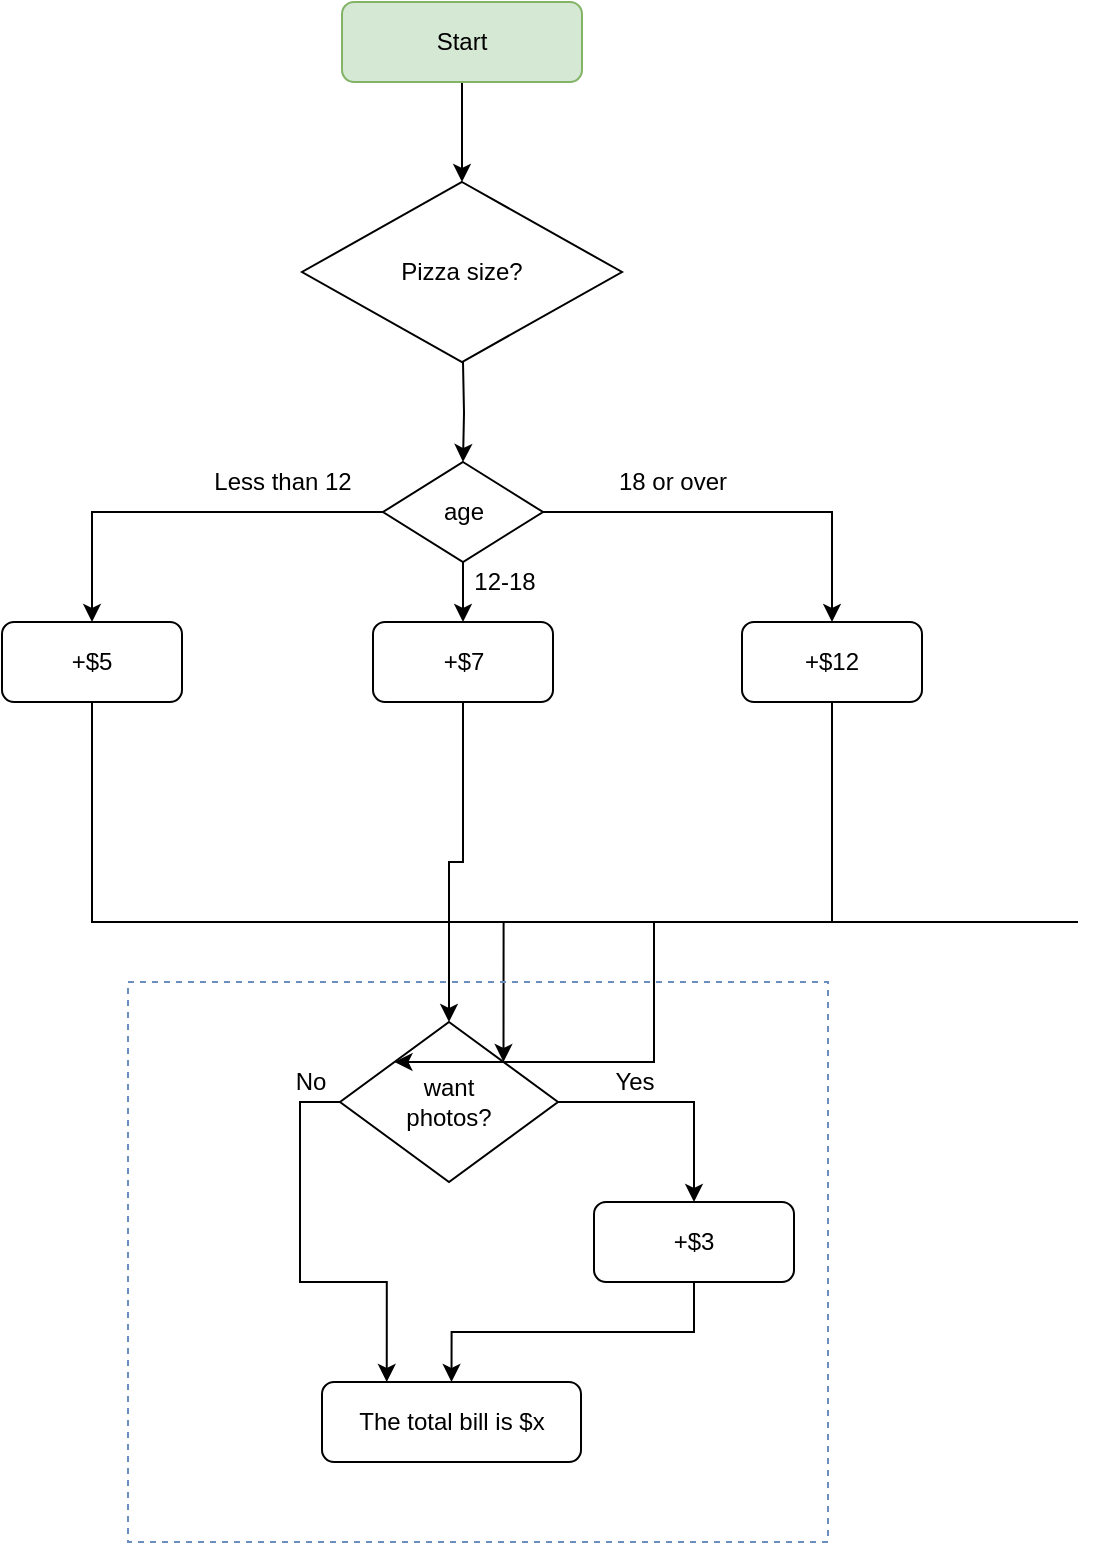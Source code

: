 <mxfile version="20.0.4" type="device"><diagram id="C5RBs43oDa-KdzZeNtuy" name="Page-1"><mxGraphModel dx="1929" dy="582" grid="1" gridSize="10" guides="1" tooltips="1" connect="1" arrows="1" fold="1" page="1" pageScale="1" pageWidth="827" pageHeight="1169" math="0" shadow="0"><root><mxCell id="WIyWlLk6GJQsqaUBKTNV-0"/><mxCell id="WIyWlLk6GJQsqaUBKTNV-1" parent="WIyWlLk6GJQsqaUBKTNV-0"/><mxCell id="LLA3mrj6mjoZUQzl1WcX-35" value="Pizza size?" style="rhombus;whiteSpace=wrap;html=1;" parent="WIyWlLk6GJQsqaUBKTNV-1" vertex="1"><mxGeometry x="127" y="120" width="160" height="90" as="geometry"/></mxCell><mxCell id="LLA3mrj6mjoZUQzl1WcX-36" style="edgeStyle=orthogonalEdgeStyle;rounded=0;orthogonalLoop=1;jettySize=auto;html=1;" parent="WIyWlLk6GJQsqaUBKTNV-1" source="LLA3mrj6mjoZUQzl1WcX-37" target="LLA3mrj6mjoZUQzl1WcX-35" edge="1"><mxGeometry relative="1" as="geometry"/></mxCell><mxCell id="LLA3mrj6mjoZUQzl1WcX-37" value="Start" style="rounded=1;whiteSpace=wrap;html=1;fillColor=#d5e8d4;strokeColor=#82b366;" parent="WIyWlLk6GJQsqaUBKTNV-1" vertex="1"><mxGeometry x="147" y="30" width="120" height="40" as="geometry"/></mxCell><mxCell id="LLA3mrj6mjoZUQzl1WcX-39" style="edgeStyle=orthogonalEdgeStyle;rounded=0;orthogonalLoop=1;jettySize=auto;html=1;" parent="WIyWlLk6GJQsqaUBKTNV-1" target="LLA3mrj6mjoZUQzl1WcX-46" edge="1"><mxGeometry relative="1" as="geometry"><mxPoint x="207.5" y="210" as="sourcePoint"/></mxGeometry></mxCell><mxCell id="LLA3mrj6mjoZUQzl1WcX-43" value="" style="edgeStyle=orthogonalEdgeStyle;rounded=0;orthogonalLoop=1;jettySize=auto;html=1;entryX=0.5;entryY=0;entryDx=0;entryDy=0;" parent="WIyWlLk6GJQsqaUBKTNV-1" source="LLA3mrj6mjoZUQzl1WcX-46" target="LLA3mrj6mjoZUQzl1WcX-48" edge="1"><mxGeometry relative="1" as="geometry"><mxPoint x="87.5" y="285" as="targetPoint"/></mxGeometry></mxCell><mxCell id="LLA3mrj6mjoZUQzl1WcX-44" style="edgeStyle=orthogonalEdgeStyle;rounded=0;orthogonalLoop=1;jettySize=auto;html=1;entryX=0.5;entryY=0;entryDx=0;entryDy=0;" parent="WIyWlLk6GJQsqaUBKTNV-1" source="LLA3mrj6mjoZUQzl1WcX-46" target="LLA3mrj6mjoZUQzl1WcX-51" edge="1"><mxGeometry relative="1" as="geometry"/></mxCell><mxCell id="LLA3mrj6mjoZUQzl1WcX-45" style="edgeStyle=orthogonalEdgeStyle;rounded=0;orthogonalLoop=1;jettySize=auto;html=1;entryX=0.5;entryY=0;entryDx=0;entryDy=0;" parent="WIyWlLk6GJQsqaUBKTNV-1" source="LLA3mrj6mjoZUQzl1WcX-46" target="LLA3mrj6mjoZUQzl1WcX-53" edge="1"><mxGeometry relative="1" as="geometry"/></mxCell><mxCell id="LLA3mrj6mjoZUQzl1WcX-46" value="age" style="rhombus;whiteSpace=wrap;html=1;" parent="WIyWlLk6GJQsqaUBKTNV-1" vertex="1"><mxGeometry x="167.5" y="260" width="80" height="50" as="geometry"/></mxCell><mxCell id="LLA3mrj6mjoZUQzl1WcX-47" style="edgeStyle=orthogonalEdgeStyle;rounded=0;orthogonalLoop=1;jettySize=auto;html=1;entryX=0;entryY=0;entryDx=0;entryDy=0;" parent="WIyWlLk6GJQsqaUBKTNV-1" source="LLA3mrj6mjoZUQzl1WcX-48" target="LLA3mrj6mjoZUQzl1WcX-58" edge="1"><mxGeometry relative="1" as="geometry"><Array as="points"><mxPoint x="22" y="490"/><mxPoint x="303" y="490"/></Array></mxGeometry></mxCell><mxCell id="LLA3mrj6mjoZUQzl1WcX-48" value="+$5" style="rounded=1;whiteSpace=wrap;html=1;" parent="WIyWlLk6GJQsqaUBKTNV-1" vertex="1"><mxGeometry x="-23" y="340" width="90" height="40" as="geometry"/></mxCell><mxCell id="LLA3mrj6mjoZUQzl1WcX-49" value="Less than 12" style="text;html=1;align=center;verticalAlign=middle;resizable=0;points=[];autosize=1;" parent="WIyWlLk6GJQsqaUBKTNV-1" vertex="1"><mxGeometry x="77" y="260" width="80" height="20" as="geometry"/></mxCell><mxCell id="LLA3mrj6mjoZUQzl1WcX-50" style="edgeStyle=orthogonalEdgeStyle;rounded=0;orthogonalLoop=1;jettySize=auto;html=1;" parent="WIyWlLk6GJQsqaUBKTNV-1" source="LLA3mrj6mjoZUQzl1WcX-51" target="LLA3mrj6mjoZUQzl1WcX-58" edge="1"><mxGeometry relative="1" as="geometry"/></mxCell><mxCell id="LLA3mrj6mjoZUQzl1WcX-51" value="+$7" style="rounded=1;whiteSpace=wrap;html=1;" parent="WIyWlLk6GJQsqaUBKTNV-1" vertex="1"><mxGeometry x="162.5" y="340" width="90" height="40" as="geometry"/></mxCell><mxCell id="LLA3mrj6mjoZUQzl1WcX-52" style="edgeStyle=orthogonalEdgeStyle;rounded=0;orthogonalLoop=1;jettySize=auto;html=1;entryX=1;entryY=0;entryDx=0;entryDy=0;" parent="WIyWlLk6GJQsqaUBKTNV-1" source="LLA3mrj6mjoZUQzl1WcX-53" target="LLA3mrj6mjoZUQzl1WcX-58" edge="1"><mxGeometry relative="1" as="geometry"><Array as="points"><mxPoint x="515" y="490"/><mxPoint x="358" y="490"/></Array></mxGeometry></mxCell><mxCell id="LLA3mrj6mjoZUQzl1WcX-53" value="+$12" style="rounded=1;whiteSpace=wrap;html=1;" parent="WIyWlLk6GJQsqaUBKTNV-1" vertex="1"><mxGeometry x="347" y="340" width="90" height="40" as="geometry"/></mxCell><mxCell id="LLA3mrj6mjoZUQzl1WcX-54" value="12-18" style="text;html=1;align=center;verticalAlign=middle;resizable=0;points=[];autosize=1;" parent="WIyWlLk6GJQsqaUBKTNV-1" vertex="1"><mxGeometry x="202.5" y="310" width="50" height="20" as="geometry"/></mxCell><mxCell id="LLA3mrj6mjoZUQzl1WcX-55" value="18 or over" style="text;html=1;align=center;verticalAlign=middle;resizable=0;points=[];autosize=1;" parent="WIyWlLk6GJQsqaUBKTNV-1" vertex="1"><mxGeometry x="277" y="260" width="70" height="20" as="geometry"/></mxCell><mxCell id="LLA3mrj6mjoZUQzl1WcX-56" style="edgeStyle=orthogonalEdgeStyle;rounded=0;orthogonalLoop=1;jettySize=auto;html=1;" parent="WIyWlLk6GJQsqaUBKTNV-1" source="LLA3mrj6mjoZUQzl1WcX-58" target="LLA3mrj6mjoZUQzl1WcX-60" edge="1"><mxGeometry relative="1" as="geometry"/></mxCell><mxCell id="LLA3mrj6mjoZUQzl1WcX-57" style="edgeStyle=orthogonalEdgeStyle;rounded=0;orthogonalLoop=1;jettySize=auto;html=1;exitX=0;exitY=0.5;exitDx=0;exitDy=0;entryX=0.25;entryY=0;entryDx=0;entryDy=0;" parent="WIyWlLk6GJQsqaUBKTNV-1" source="LLA3mrj6mjoZUQzl1WcX-58" target="LLA3mrj6mjoZUQzl1WcX-63" edge="1"><mxGeometry relative="1" as="geometry"/></mxCell><mxCell id="LLA3mrj6mjoZUQzl1WcX-58" value="want &lt;br&gt;photos?" style="rhombus;whiteSpace=wrap;html=1;strokeColor=#000000;fillColor=none;" parent="WIyWlLk6GJQsqaUBKTNV-1" vertex="1"><mxGeometry x="146" y="540" width="109" height="80" as="geometry"/></mxCell><mxCell id="LLA3mrj6mjoZUQzl1WcX-59" style="edgeStyle=orthogonalEdgeStyle;rounded=0;orthogonalLoop=1;jettySize=auto;html=1;exitX=0.5;exitY=1;exitDx=0;exitDy=0;entryX=0.5;entryY=0;entryDx=0;entryDy=0;" parent="WIyWlLk6GJQsqaUBKTNV-1" source="LLA3mrj6mjoZUQzl1WcX-60" target="LLA3mrj6mjoZUQzl1WcX-63" edge="1"><mxGeometry relative="1" as="geometry"/></mxCell><mxCell id="LLA3mrj6mjoZUQzl1WcX-60" value="+$3" style="rounded=1;whiteSpace=wrap;html=1;strokeColor=#000000;fillColor=none;" parent="WIyWlLk6GJQsqaUBKTNV-1" vertex="1"><mxGeometry x="273" y="630" width="100" height="40" as="geometry"/></mxCell><mxCell id="LLA3mrj6mjoZUQzl1WcX-61" value="Yes" style="text;html=1;align=center;verticalAlign=middle;resizable=0;points=[];autosize=1;" parent="WIyWlLk6GJQsqaUBKTNV-1" vertex="1"><mxGeometry x="273" y="560" width="40" height="20" as="geometry"/></mxCell><mxCell id="LLA3mrj6mjoZUQzl1WcX-62" value="" style="rounded=0;whiteSpace=wrap;html=1;strokeColor=#6c8ebf;fillColor=none;dashed=1;" parent="WIyWlLk6GJQsqaUBKTNV-1" vertex="1"><mxGeometry x="40" y="520" width="350" height="280" as="geometry"/></mxCell><mxCell id="LLA3mrj6mjoZUQzl1WcX-63" value="The total bill is $x" style="rounded=1;whiteSpace=wrap;html=1;strokeColor=#000000;fillColor=none;" parent="WIyWlLk6GJQsqaUBKTNV-1" vertex="1"><mxGeometry x="137" y="720" width="129.5" height="40" as="geometry"/></mxCell><mxCell id="LLA3mrj6mjoZUQzl1WcX-64" value="No" style="text;html=1;align=center;verticalAlign=middle;resizable=0;points=[];autosize=1;" parent="WIyWlLk6GJQsqaUBKTNV-1" vertex="1"><mxGeometry x="116" y="560" width="30" height="20" as="geometry"/></mxCell></root></mxGraphModel></diagram></mxfile>